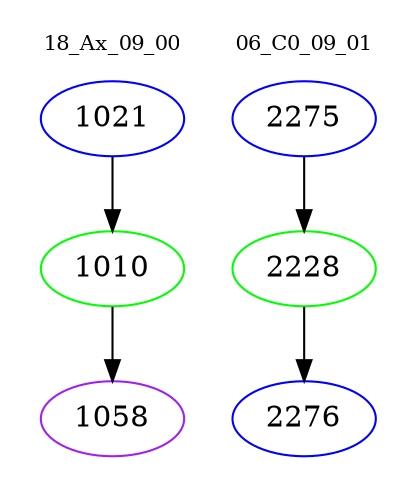 digraph{
subgraph cluster_0 {
color = white
label = "18_Ax_09_00";
fontsize=10;
T0_1021 [label="1021", color="blue"]
T0_1021 -> T0_1010 [color="black"]
T0_1010 [label="1010", color="green"]
T0_1010 -> T0_1058 [color="black"]
T0_1058 [label="1058", color="purple"]
}
subgraph cluster_1 {
color = white
label = "06_C0_09_01";
fontsize=10;
T1_2275 [label="2275", color="blue"]
T1_2275 -> T1_2228 [color="black"]
T1_2228 [label="2228", color="green"]
T1_2228 -> T1_2276 [color="black"]
T1_2276 [label="2276", color="blue"]
}
}
